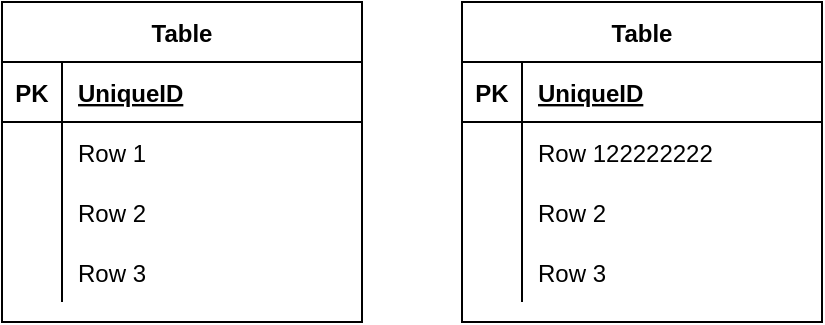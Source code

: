 <mxfile version="13.7.9" type="github">
  <diagram id="vk8aCT1LOJWwP5bcW4PG" name="Page-1">
    <mxGraphModel dx="789" dy="440" grid="1" gridSize="10" guides="1" tooltips="1" connect="1" arrows="1" fold="1" page="1" pageScale="1" pageWidth="827" pageHeight="1169" math="0" shadow="0">
      <root>
        <mxCell id="0" />
        <mxCell id="1" parent="0" />
        <mxCell id="GMMr-QSwXNKDu-xxYZzZ-1" value="Table" style="shape=table;startSize=30;container=1;collapsible=1;childLayout=tableLayout;fixedRows=1;rowLines=0;fontStyle=1;align=center;resizeLast=1;" vertex="1" parent="1">
          <mxGeometry x="50" y="50" width="180" height="160" as="geometry" />
        </mxCell>
        <mxCell id="GMMr-QSwXNKDu-xxYZzZ-2" value="" style="shape=partialRectangle;collapsible=0;dropTarget=0;pointerEvents=0;fillColor=none;top=0;left=0;bottom=1;right=0;points=[[0,0.5],[1,0.5]];portConstraint=eastwest;" vertex="1" parent="GMMr-QSwXNKDu-xxYZzZ-1">
          <mxGeometry y="30" width="180" height="30" as="geometry" />
        </mxCell>
        <mxCell id="GMMr-QSwXNKDu-xxYZzZ-3" value="PK" style="shape=partialRectangle;connectable=0;fillColor=none;top=0;left=0;bottom=0;right=0;fontStyle=1;overflow=hidden;" vertex="1" parent="GMMr-QSwXNKDu-xxYZzZ-2">
          <mxGeometry width="30" height="30" as="geometry" />
        </mxCell>
        <mxCell id="GMMr-QSwXNKDu-xxYZzZ-4" value="UniqueID" style="shape=partialRectangle;connectable=0;fillColor=none;top=0;left=0;bottom=0;right=0;align=left;spacingLeft=6;fontStyle=5;overflow=hidden;" vertex="1" parent="GMMr-QSwXNKDu-xxYZzZ-2">
          <mxGeometry x="30" width="150" height="30" as="geometry" />
        </mxCell>
        <mxCell id="GMMr-QSwXNKDu-xxYZzZ-5" value="" style="shape=partialRectangle;collapsible=0;dropTarget=0;pointerEvents=0;fillColor=none;top=0;left=0;bottom=0;right=0;points=[[0,0.5],[1,0.5]];portConstraint=eastwest;" vertex="1" parent="GMMr-QSwXNKDu-xxYZzZ-1">
          <mxGeometry y="60" width="180" height="30" as="geometry" />
        </mxCell>
        <mxCell id="GMMr-QSwXNKDu-xxYZzZ-6" value="" style="shape=partialRectangle;connectable=0;fillColor=none;top=0;left=0;bottom=0;right=0;editable=1;overflow=hidden;" vertex="1" parent="GMMr-QSwXNKDu-xxYZzZ-5">
          <mxGeometry width="30" height="30" as="geometry" />
        </mxCell>
        <mxCell id="GMMr-QSwXNKDu-xxYZzZ-7" value="Row 1" style="shape=partialRectangle;connectable=0;fillColor=none;top=0;left=0;bottom=0;right=0;align=left;spacingLeft=6;overflow=hidden;" vertex="1" parent="GMMr-QSwXNKDu-xxYZzZ-5">
          <mxGeometry x="30" width="150" height="30" as="geometry" />
        </mxCell>
        <mxCell id="GMMr-QSwXNKDu-xxYZzZ-8" value="" style="shape=partialRectangle;collapsible=0;dropTarget=0;pointerEvents=0;fillColor=none;top=0;left=0;bottom=0;right=0;points=[[0,0.5],[1,0.5]];portConstraint=eastwest;" vertex="1" parent="GMMr-QSwXNKDu-xxYZzZ-1">
          <mxGeometry y="90" width="180" height="30" as="geometry" />
        </mxCell>
        <mxCell id="GMMr-QSwXNKDu-xxYZzZ-9" value="" style="shape=partialRectangle;connectable=0;fillColor=none;top=0;left=0;bottom=0;right=0;editable=1;overflow=hidden;" vertex="1" parent="GMMr-QSwXNKDu-xxYZzZ-8">
          <mxGeometry width="30" height="30" as="geometry" />
        </mxCell>
        <mxCell id="GMMr-QSwXNKDu-xxYZzZ-10" value="Row 2" style="shape=partialRectangle;connectable=0;fillColor=none;top=0;left=0;bottom=0;right=0;align=left;spacingLeft=6;overflow=hidden;" vertex="1" parent="GMMr-QSwXNKDu-xxYZzZ-8">
          <mxGeometry x="30" width="150" height="30" as="geometry" />
        </mxCell>
        <mxCell id="GMMr-QSwXNKDu-xxYZzZ-11" value="" style="shape=partialRectangle;collapsible=0;dropTarget=0;pointerEvents=0;fillColor=none;top=0;left=0;bottom=0;right=0;points=[[0,0.5],[1,0.5]];portConstraint=eastwest;" vertex="1" parent="GMMr-QSwXNKDu-xxYZzZ-1">
          <mxGeometry y="120" width="180" height="30" as="geometry" />
        </mxCell>
        <mxCell id="GMMr-QSwXNKDu-xxYZzZ-12" value="" style="shape=partialRectangle;connectable=0;fillColor=none;top=0;left=0;bottom=0;right=0;editable=1;overflow=hidden;" vertex="1" parent="GMMr-QSwXNKDu-xxYZzZ-11">
          <mxGeometry width="30" height="30" as="geometry" />
        </mxCell>
        <mxCell id="GMMr-QSwXNKDu-xxYZzZ-13" value="Row 3" style="shape=partialRectangle;connectable=0;fillColor=none;top=0;left=0;bottom=0;right=0;align=left;spacingLeft=6;overflow=hidden;" vertex="1" parent="GMMr-QSwXNKDu-xxYZzZ-11">
          <mxGeometry x="30" width="150" height="30" as="geometry" />
        </mxCell>
        <mxCell id="GMMr-QSwXNKDu-xxYZzZ-14" value="Table" style="shape=table;startSize=30;container=1;collapsible=1;childLayout=tableLayout;fixedRows=1;rowLines=0;fontStyle=1;align=center;resizeLast=1;" vertex="1" parent="1">
          <mxGeometry x="280" y="50" width="180" height="160" as="geometry" />
        </mxCell>
        <mxCell id="GMMr-QSwXNKDu-xxYZzZ-15" value="" style="shape=partialRectangle;collapsible=0;dropTarget=0;pointerEvents=0;fillColor=none;top=0;left=0;bottom=1;right=0;points=[[0,0.5],[1,0.5]];portConstraint=eastwest;" vertex="1" parent="GMMr-QSwXNKDu-xxYZzZ-14">
          <mxGeometry y="30" width="180" height="30" as="geometry" />
        </mxCell>
        <mxCell id="GMMr-QSwXNKDu-xxYZzZ-16" value="PK" style="shape=partialRectangle;connectable=0;fillColor=none;top=0;left=0;bottom=0;right=0;fontStyle=1;overflow=hidden;" vertex="1" parent="GMMr-QSwXNKDu-xxYZzZ-15">
          <mxGeometry width="30" height="30" as="geometry" />
        </mxCell>
        <mxCell id="GMMr-QSwXNKDu-xxYZzZ-17" value="UniqueID" style="shape=partialRectangle;connectable=0;fillColor=none;top=0;left=0;bottom=0;right=0;align=left;spacingLeft=6;fontStyle=5;overflow=hidden;" vertex="1" parent="GMMr-QSwXNKDu-xxYZzZ-15">
          <mxGeometry x="30" width="150" height="30" as="geometry" />
        </mxCell>
        <mxCell id="GMMr-QSwXNKDu-xxYZzZ-18" value="" style="shape=partialRectangle;collapsible=0;dropTarget=0;pointerEvents=0;fillColor=none;top=0;left=0;bottom=0;right=0;points=[[0,0.5],[1,0.5]];portConstraint=eastwest;" vertex="1" parent="GMMr-QSwXNKDu-xxYZzZ-14">
          <mxGeometry y="60" width="180" height="30" as="geometry" />
        </mxCell>
        <mxCell id="GMMr-QSwXNKDu-xxYZzZ-19" value="" style="shape=partialRectangle;connectable=0;fillColor=none;top=0;left=0;bottom=0;right=0;editable=1;overflow=hidden;" vertex="1" parent="GMMr-QSwXNKDu-xxYZzZ-18">
          <mxGeometry width="30" height="30" as="geometry" />
        </mxCell>
        <mxCell id="GMMr-QSwXNKDu-xxYZzZ-20" value="Row 122222222" style="shape=partialRectangle;connectable=0;fillColor=none;top=0;left=0;bottom=0;right=0;align=left;spacingLeft=6;overflow=hidden;" vertex="1" parent="GMMr-QSwXNKDu-xxYZzZ-18">
          <mxGeometry x="30" width="150" height="30" as="geometry" />
        </mxCell>
        <mxCell id="GMMr-QSwXNKDu-xxYZzZ-21" value="" style="shape=partialRectangle;collapsible=0;dropTarget=0;pointerEvents=0;fillColor=none;top=0;left=0;bottom=0;right=0;points=[[0,0.5],[1,0.5]];portConstraint=eastwest;" vertex="1" parent="GMMr-QSwXNKDu-xxYZzZ-14">
          <mxGeometry y="90" width="180" height="30" as="geometry" />
        </mxCell>
        <mxCell id="GMMr-QSwXNKDu-xxYZzZ-22" value="" style="shape=partialRectangle;connectable=0;fillColor=none;top=0;left=0;bottom=0;right=0;editable=1;overflow=hidden;" vertex="1" parent="GMMr-QSwXNKDu-xxYZzZ-21">
          <mxGeometry width="30" height="30" as="geometry" />
        </mxCell>
        <mxCell id="GMMr-QSwXNKDu-xxYZzZ-23" value="Row 2" style="shape=partialRectangle;connectable=0;fillColor=none;top=0;left=0;bottom=0;right=0;align=left;spacingLeft=6;overflow=hidden;" vertex="1" parent="GMMr-QSwXNKDu-xxYZzZ-21">
          <mxGeometry x="30" width="150" height="30" as="geometry" />
        </mxCell>
        <mxCell id="GMMr-QSwXNKDu-xxYZzZ-24" value="" style="shape=partialRectangle;collapsible=0;dropTarget=0;pointerEvents=0;fillColor=none;top=0;left=0;bottom=0;right=0;points=[[0,0.5],[1,0.5]];portConstraint=eastwest;" vertex="1" parent="GMMr-QSwXNKDu-xxYZzZ-14">
          <mxGeometry y="120" width="180" height="30" as="geometry" />
        </mxCell>
        <mxCell id="GMMr-QSwXNKDu-xxYZzZ-25" value="" style="shape=partialRectangle;connectable=0;fillColor=none;top=0;left=0;bottom=0;right=0;editable=1;overflow=hidden;" vertex="1" parent="GMMr-QSwXNKDu-xxYZzZ-24">
          <mxGeometry width="30" height="30" as="geometry" />
        </mxCell>
        <mxCell id="GMMr-QSwXNKDu-xxYZzZ-26" value="Row 3" style="shape=partialRectangle;connectable=0;fillColor=none;top=0;left=0;bottom=0;right=0;align=left;spacingLeft=6;overflow=hidden;" vertex="1" parent="GMMr-QSwXNKDu-xxYZzZ-24">
          <mxGeometry x="30" width="150" height="30" as="geometry" />
        </mxCell>
      </root>
    </mxGraphModel>
  </diagram>
</mxfile>

